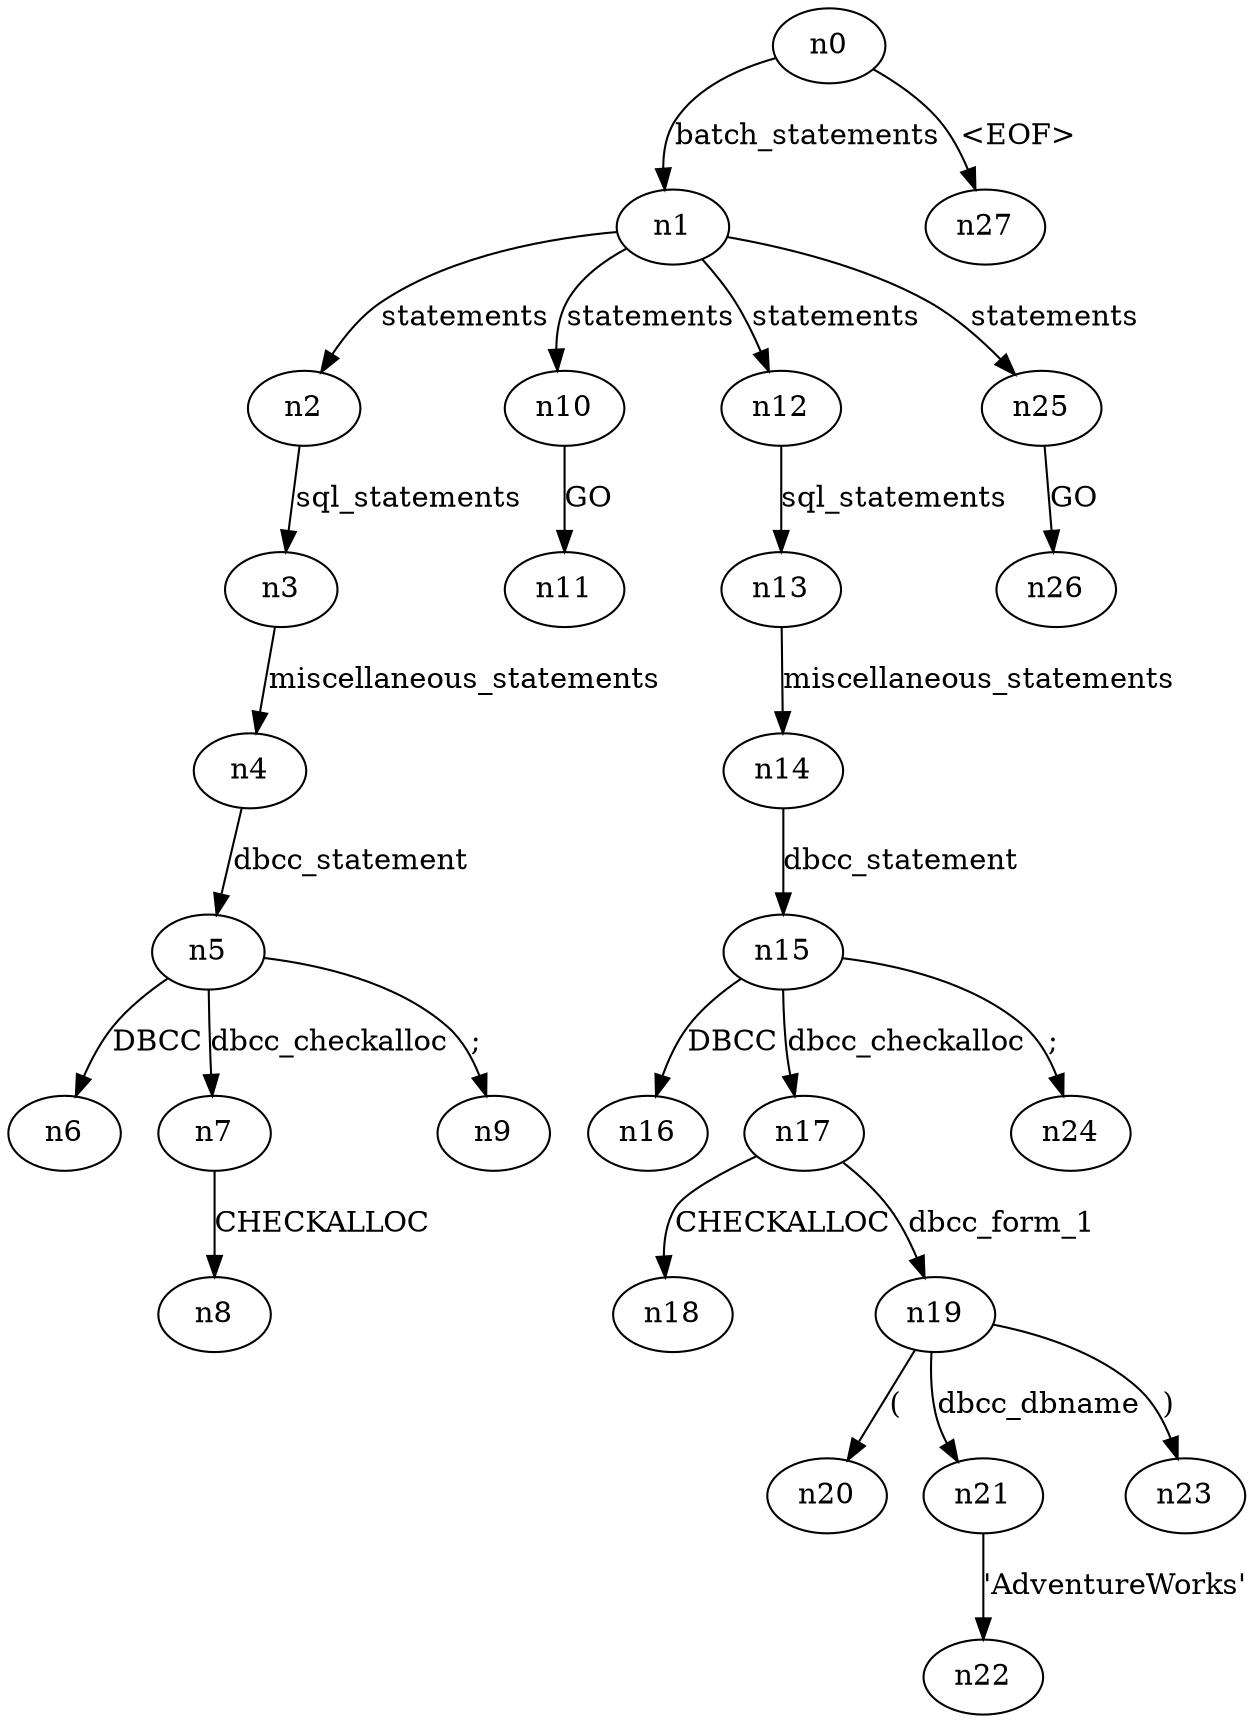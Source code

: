 digraph ParseTree {
  n0 -> n1 [label="batch_statements"];
  n1 -> n2 [label="statements"];
  n2 -> n3 [label="sql_statements"];
  n3 -> n4 [label="miscellaneous_statements"];
  n4 -> n5 [label="dbcc_statement"];
  n5 -> n6 [label="DBCC"];
  n5 -> n7 [label="dbcc_checkalloc"];
  n7 -> n8 [label="CHECKALLOC"];
  n5 -> n9 [label=";"];
  n1 -> n10 [label="statements"];
  n10 -> n11 [label="GO"];
  n1 -> n12 [label="statements"];
  n12 -> n13 [label="sql_statements"];
  n13 -> n14 [label="miscellaneous_statements"];
  n14 -> n15 [label="dbcc_statement"];
  n15 -> n16 [label="DBCC"];
  n15 -> n17 [label="dbcc_checkalloc"];
  n17 -> n18 [label="CHECKALLOC"];
  n17 -> n19 [label="dbcc_form_1"];
  n19 -> n20 [label="("];
  n19 -> n21 [label="dbcc_dbname"];
  n21 -> n22 [label="'AdventureWorks'"];
  n19 -> n23 [label=")"];
  n15 -> n24 [label=";"];
  n1 -> n25 [label="statements"];
  n25 -> n26 [label="GO"];
  n0 -> n27 [label="<EOF>"];
}